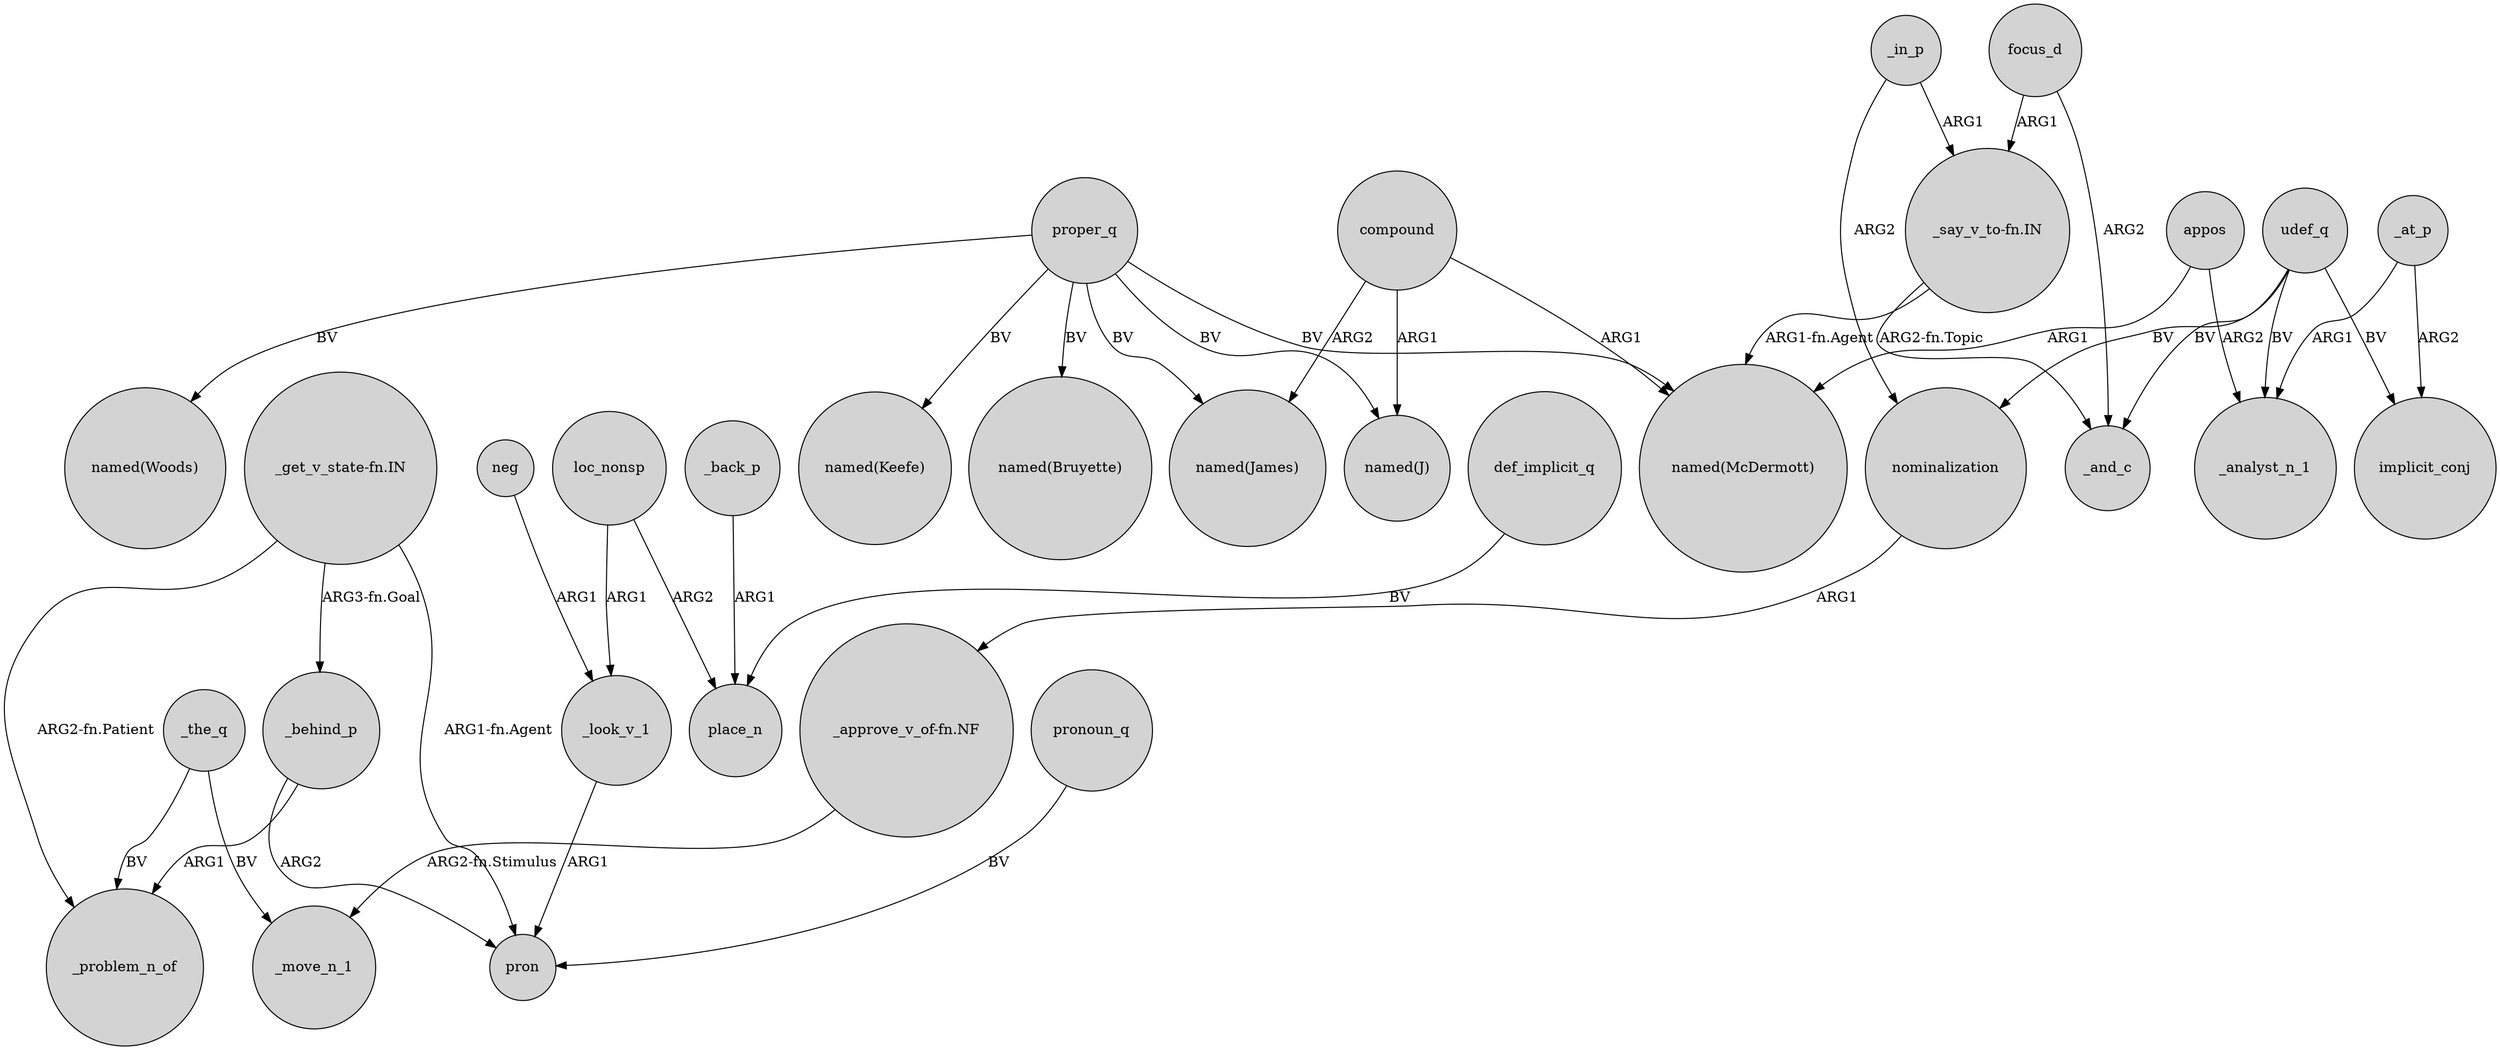 digraph {
	node [shape=circle style=filled]
	nominalization -> "_approve_v_of-fn.NF" [label=ARG1]
	_in_p -> "_say_v_to-fn.IN" [label=ARG1]
	proper_q -> "named(McDermott)" [label=BV]
	neg -> _look_v_1 [label=ARG1]
	compound -> "named(McDermott)" [label=ARG1]
	_the_q -> _problem_n_of [label=BV]
	compound -> "named(James)" [label=ARG2]
	proper_q -> "named(J)" [label=BV]
	appos -> "named(McDermott)" [label=ARG1]
	def_implicit_q -> place_n [label=BV]
	udef_q -> implicit_conj [label=BV]
	_the_q -> _move_n_1 [label=BV]
	focus_d -> _and_c [label=ARG2]
	_look_v_1 -> pron [label=ARG1]
	_at_p -> _analyst_n_1 [label=ARG1]
	pronoun_q -> pron [label=BV]
	appos -> _analyst_n_1 [label=ARG2]
	_at_p -> implicit_conj [label=ARG2]
	"_get_v_state-fn.IN" -> _problem_n_of [label="ARG2-fn.Patient"]
	"_approve_v_of-fn.NF" -> _move_n_1 [label="ARG2-fn.Stimulus"]
	proper_q -> "named(Woods)" [label=BV]
	_behind_p -> _problem_n_of [label=ARG1]
	"_get_v_state-fn.IN" -> _behind_p [label="ARG3-fn.Goal"]
	proper_q -> "named(Keefe)" [label=BV]
	"_say_v_to-fn.IN" -> _and_c [label="ARG2-fn.Topic"]
	proper_q -> "named(James)" [label=BV]
	udef_q -> nominalization [label=BV]
	loc_nonsp -> place_n [label=ARG2]
	_behind_p -> pron [label=ARG2]
	_back_p -> place_n [label=ARG1]
	"_say_v_to-fn.IN" -> "named(McDermott)" [label="ARG1-fn.Agent"]
	loc_nonsp -> _look_v_1 [label=ARG1]
	_in_p -> nominalization [label=ARG2]
	udef_q -> _and_c [label=BV]
	proper_q -> "named(Bruyette)" [label=BV]
	udef_q -> _analyst_n_1 [label=BV]
	"_get_v_state-fn.IN" -> pron [label="ARG1-fn.Agent"]
	focus_d -> "_say_v_to-fn.IN" [label=ARG1]
	compound -> "named(J)" [label=ARG1]
}
